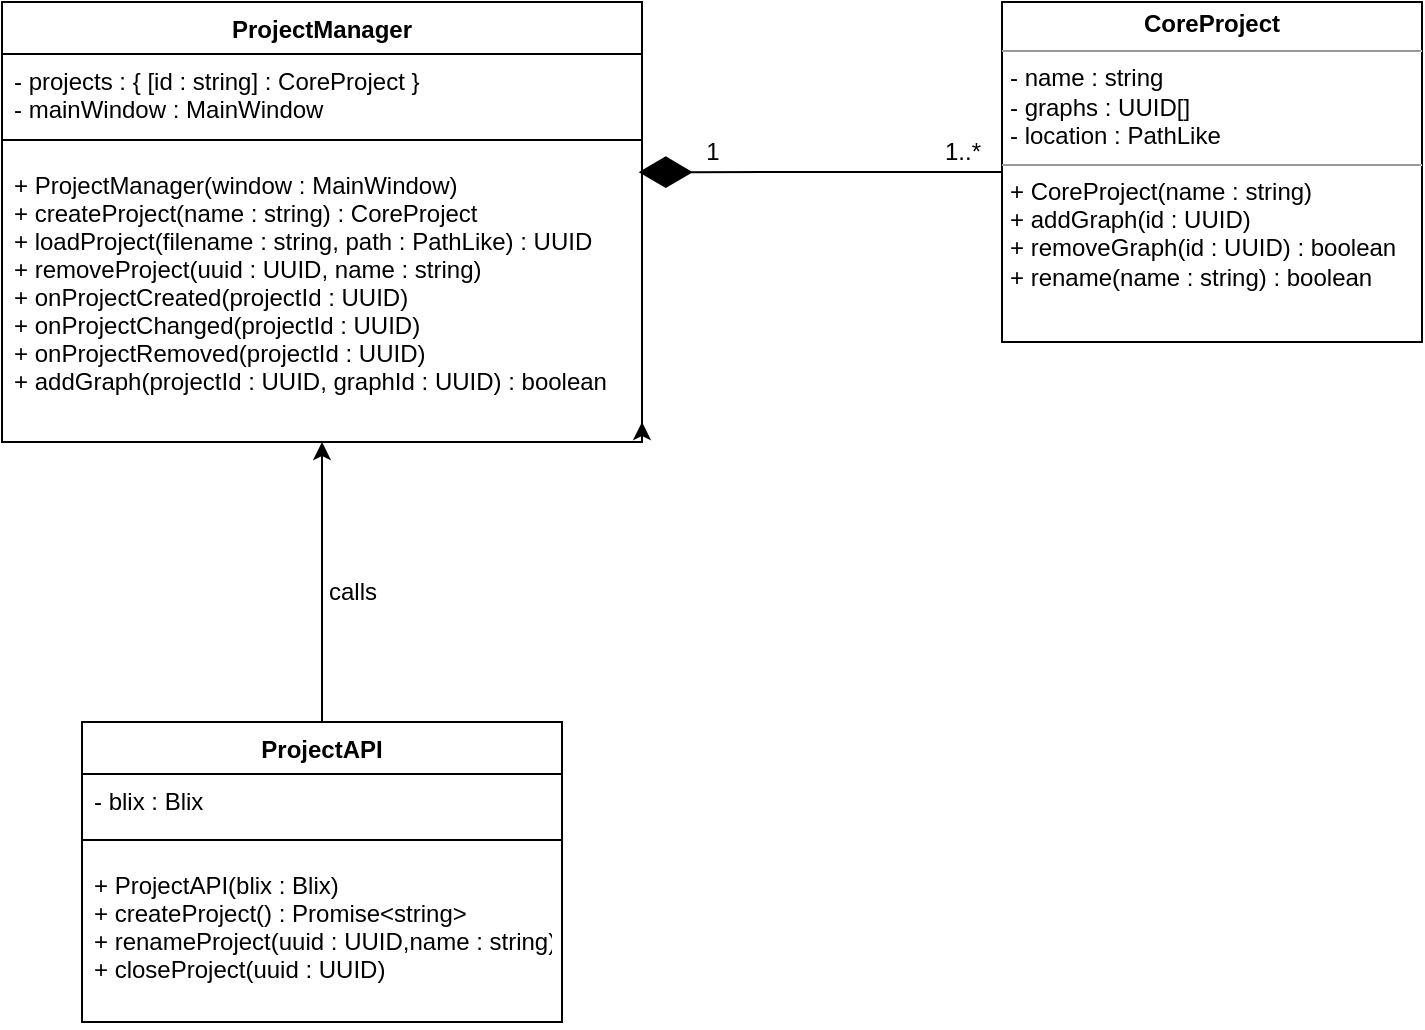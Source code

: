 <mxfile version="21.6.6" type="device">
  <diagram id="C5RBs43oDa-KdzZeNtuy" name="Page-1">
    <mxGraphModel dx="1434" dy="907" grid="1" gridSize="10" guides="0" tooltips="1" connect="1" arrows="1" fold="1" page="1" pageScale="1" pageWidth="827" pageHeight="1169" math="0" shadow="0">
      <root>
        <mxCell id="WIyWlLk6GJQsqaUBKTNV-0" />
        <mxCell id="WIyWlLk6GJQsqaUBKTNV-1" parent="WIyWlLk6GJQsqaUBKTNV-0" />
        <mxCell id="aGEt8CUiRsEDVXyMDXjq-2" style="edgeStyle=orthogonalEdgeStyle;rounded=0;orthogonalLoop=1;jettySize=auto;html=1;exitX=1;exitY=1;exitDx=0;exitDy=0;" edge="1" parent="WIyWlLk6GJQsqaUBKTNV-1" source="zkfFHV4jXpPFQw0GAbJ--17">
          <mxGeometry relative="1" as="geometry">
            <mxPoint x="820" y="280" as="targetPoint" />
          </mxGeometry>
        </mxCell>
        <mxCell id="zkfFHV4jXpPFQw0GAbJ--17" value="ProjectManager" style="swimlane;fontStyle=1;align=center;verticalAlign=top;childLayout=stackLayout;horizontal=1;startSize=26;horizontalStack=0;resizeParent=1;resizeLast=0;collapsible=1;marginBottom=0;rounded=0;shadow=0;strokeWidth=1;" parent="WIyWlLk6GJQsqaUBKTNV-1" vertex="1">
          <mxGeometry x="500" y="70" width="320" height="220" as="geometry">
            <mxRectangle x="550" y="140" width="160" height="26" as="alternateBounds" />
          </mxGeometry>
        </mxCell>
        <mxCell id="zkfFHV4jXpPFQw0GAbJ--18" value="- projects : { [id : string] : CoreProject }&#xa;- mainWindow : MainWindow&#xa;" style="text;align=left;verticalAlign=top;spacingLeft=4;spacingRight=4;overflow=hidden;rotatable=0;points=[[0,0.5],[1,0.5]];portConstraint=eastwest;" parent="zkfFHV4jXpPFQw0GAbJ--17" vertex="1">
          <mxGeometry y="26" width="320" height="34" as="geometry" />
        </mxCell>
        <mxCell id="zkfFHV4jXpPFQw0GAbJ--23" value="" style="line;html=1;strokeWidth=1;align=left;verticalAlign=middle;spacingTop=-1;spacingLeft=3;spacingRight=3;rotatable=0;labelPosition=right;points=[];portConstraint=eastwest;" parent="zkfFHV4jXpPFQw0GAbJ--17" vertex="1">
          <mxGeometry y="60" width="320" height="18" as="geometry" />
        </mxCell>
        <mxCell id="zkfFHV4jXpPFQw0GAbJ--24" value="+ ProjectManager(window : MainWindow)&#xa;+ createProject(name : string) : CoreProject&#xa;+ loadProject(filename : string, path : PathLike) : UUID&#xa;+ removeProject(uuid : UUID, name : string)&#xa;+ onProjectCreated(projectId : UUID)&#xa;+ onProjectChanged(projectId : UUID)&#xa;+ onProjectRemoved(projectId : UUID)&#xa;+ addGraph(projectId : UUID, graphId : UUID) : boolean&#xa;&#xa;" style="text;align=left;verticalAlign=top;spacingLeft=4;spacingRight=4;overflow=hidden;rotatable=0;points=[[0,0.5],[1,0.5]];portConstraint=eastwest;" parent="zkfFHV4jXpPFQw0GAbJ--17" vertex="1">
          <mxGeometry y="78" width="320" height="122" as="geometry" />
        </mxCell>
        <mxCell id="67vKGIxRGrVNnEavSKiA-6" value="&lt;p style=&quot;margin:0px;margin-top:4px;text-align:center;&quot;&gt;&lt;b&gt;CoreProject&lt;/b&gt;&lt;br&gt;&lt;/p&gt;&lt;hr size=&quot;1&quot;&gt;&lt;p style=&quot;margin:0px;margin-left:4px;&quot;&gt;- name : string&lt;/p&gt;&lt;p style=&quot;margin:0px;margin-left:4px;&quot;&gt;- graphs : UUID[]&lt;/p&gt;&lt;p style=&quot;margin:0px;margin-left:4px;&quot;&gt;- location : PathLike&lt;br&gt;&lt;/p&gt;&lt;hr size=&quot;1&quot;&gt;&lt;p style=&quot;margin:0px;margin-left:4px;&quot;&gt;+ CoreProject(name : string)&lt;/p&gt;&lt;p style=&quot;margin:0px;margin-left:4px;&quot;&gt;+ addGraph(id : UUID)&lt;/p&gt;&lt;p style=&quot;margin:0px;margin-left:4px;&quot;&gt;+ removeGraph(id : UUID) : boolean&lt;br&gt;&lt;/p&gt;&lt;p style=&quot;margin:0px;margin-left:4px;&quot;&gt;+ rename(name : string) : boolean&lt;br&gt;&lt;/p&gt;" style="verticalAlign=top;align=left;overflow=fill;fontSize=12;fontFamily=Helvetica;html=1;whiteSpace=wrap;" parent="WIyWlLk6GJQsqaUBKTNV-1" vertex="1">
          <mxGeometry x="1000" y="70" width="210" height="170" as="geometry" />
        </mxCell>
        <mxCell id="67vKGIxRGrVNnEavSKiA-7" value="" style="endArrow=diamondThin;endFill=1;endSize=24;html=1;rounded=0;entryX=0.995;entryY=0.058;entryDx=0;entryDy=0;entryPerimeter=0;" parent="WIyWlLk6GJQsqaUBKTNV-1" source="67vKGIxRGrVNnEavSKiA-6" target="zkfFHV4jXpPFQw0GAbJ--24" edge="1">
          <mxGeometry width="160" relative="1" as="geometry">
            <mxPoint x="827" y="270" as="sourcePoint" />
            <mxPoint x="987" y="270" as="targetPoint" />
          </mxGeometry>
        </mxCell>
        <mxCell id="67vKGIxRGrVNnEavSKiA-8" value="1..*" style="text;html=1;align=center;verticalAlign=middle;resizable=0;points=[];autosize=1;strokeColor=none;fillColor=none;" parent="WIyWlLk6GJQsqaUBKTNV-1" vertex="1">
          <mxGeometry x="960" y="130" width="40" height="30" as="geometry" />
        </mxCell>
        <mxCell id="67vKGIxRGrVNnEavSKiA-9" value="1" style="text;html=1;align=center;verticalAlign=middle;resizable=0;points=[];autosize=1;strokeColor=none;fillColor=none;" parent="WIyWlLk6GJQsqaUBKTNV-1" vertex="1">
          <mxGeometry x="840" y="130" width="30" height="30" as="geometry" />
        </mxCell>
        <mxCell id="aGEt8CUiRsEDVXyMDXjq-1" style="edgeStyle=orthogonalEdgeStyle;rounded=0;orthogonalLoop=1;jettySize=auto;html=1;entryX=0.5;entryY=1;entryDx=0;entryDy=0;" edge="1" parent="WIyWlLk6GJQsqaUBKTNV-1" source="67vKGIxRGrVNnEavSKiA-10" target="zkfFHV4jXpPFQw0GAbJ--17">
          <mxGeometry relative="1" as="geometry" />
        </mxCell>
        <mxCell id="67vKGIxRGrVNnEavSKiA-10" value="ProjectAPI" style="swimlane;fontStyle=1;align=center;verticalAlign=top;childLayout=stackLayout;horizontal=1;startSize=26;horizontalStack=0;resizeParent=1;resizeLast=0;collapsible=1;marginBottom=0;rounded=0;shadow=0;strokeWidth=1;" parent="WIyWlLk6GJQsqaUBKTNV-1" vertex="1">
          <mxGeometry x="540" y="430" width="240" height="150" as="geometry">
            <mxRectangle x="550" y="140" width="160" height="26" as="alternateBounds" />
          </mxGeometry>
        </mxCell>
        <mxCell id="67vKGIxRGrVNnEavSKiA-12" value="- blix : Blix" style="text;align=left;verticalAlign=top;spacingLeft=4;spacingRight=4;overflow=hidden;rotatable=0;points=[[0,0.5],[1,0.5]];portConstraint=eastwest;rounded=0;shadow=0;html=0;" parent="67vKGIxRGrVNnEavSKiA-10" vertex="1">
          <mxGeometry y="26" width="240" height="24" as="geometry" />
        </mxCell>
        <mxCell id="67vKGIxRGrVNnEavSKiA-13" value="" style="line;html=1;strokeWidth=1;align=left;verticalAlign=middle;spacingTop=-1;spacingLeft=3;spacingRight=3;rotatable=0;labelPosition=right;points=[];portConstraint=eastwest;" parent="67vKGIxRGrVNnEavSKiA-10" vertex="1">
          <mxGeometry y="50" width="240" height="18" as="geometry" />
        </mxCell>
        <mxCell id="67vKGIxRGrVNnEavSKiA-14" value="+ ProjectAPI(blix : Blix)&#xa;+ createProject() : Promise&lt;string&gt;&#xa;+ renameProject(uuid : UUID,name : string)&#xa;+ closeProject(uuid : UUID)&#xa;&#xa;" style="text;align=left;verticalAlign=top;spacingLeft=4;spacingRight=4;overflow=hidden;rotatable=0;points=[[0,0.5],[1,0.5]];portConstraint=eastwest;" parent="67vKGIxRGrVNnEavSKiA-10" vertex="1">
          <mxGeometry y="68" width="240" height="82" as="geometry" />
        </mxCell>
        <mxCell id="aGEt8CUiRsEDVXyMDXjq-3" value="calls" style="text;html=1;align=center;verticalAlign=middle;resizable=0;points=[];autosize=1;strokeColor=none;fillColor=none;" vertex="1" parent="WIyWlLk6GJQsqaUBKTNV-1">
          <mxGeometry x="650" y="350" width="50" height="30" as="geometry" />
        </mxCell>
      </root>
    </mxGraphModel>
  </diagram>
</mxfile>
